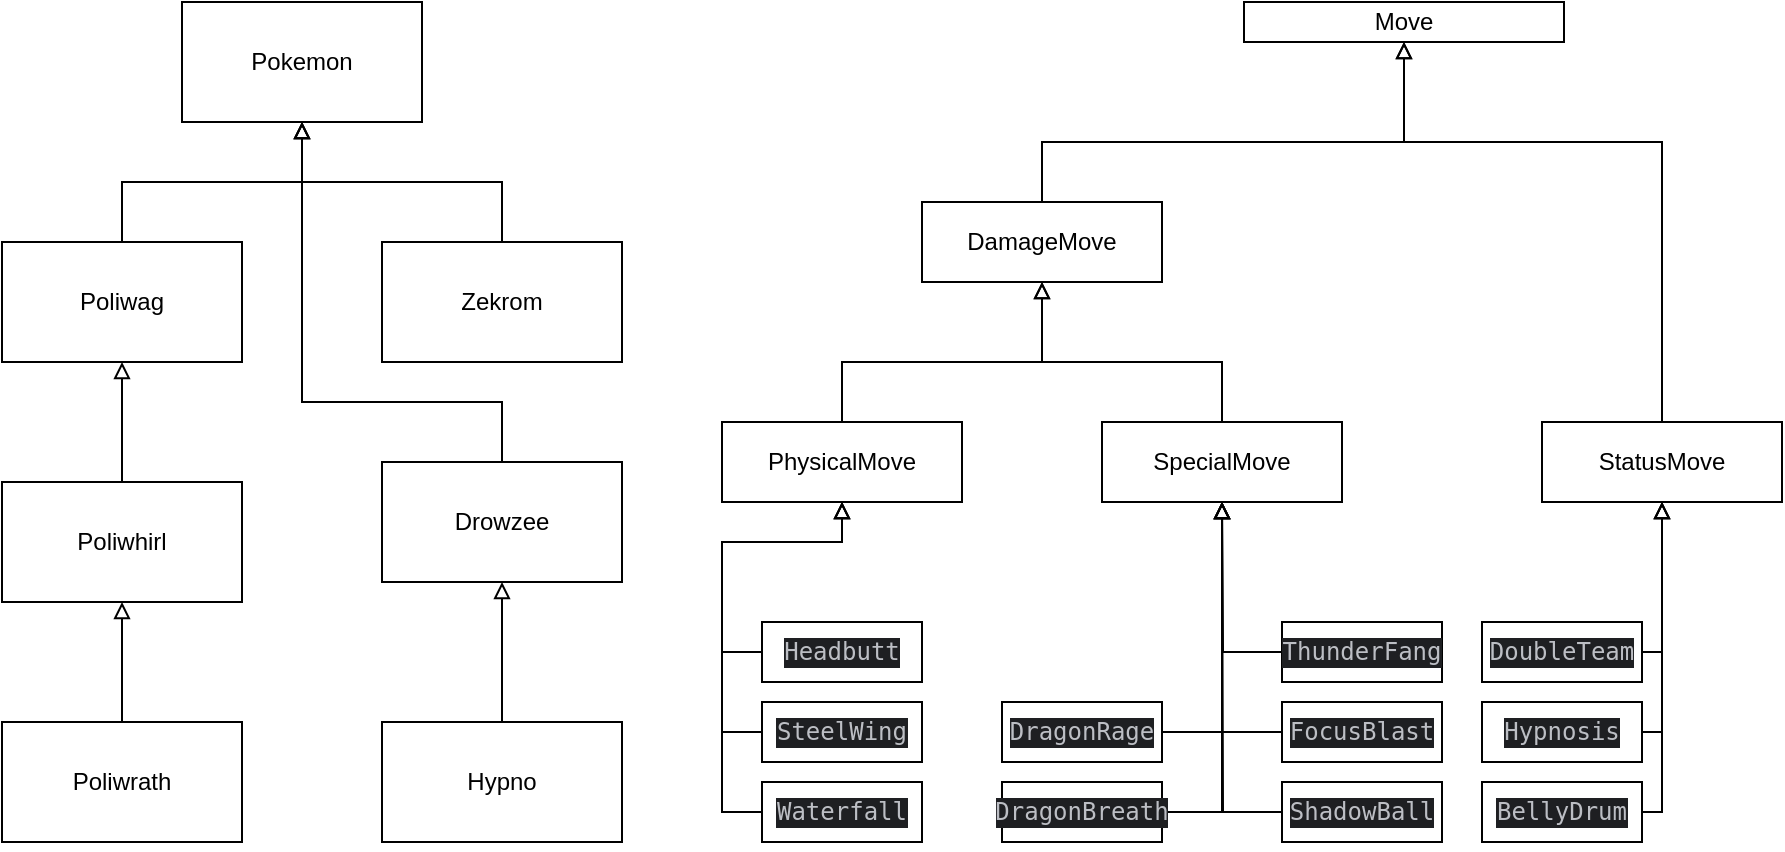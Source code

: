 <mxfile version="22.1.3" type="device">
  <diagram name="Page-1" id="19d8dcba-68ad-dc05-1034-9cf7b2a963f6">
    <mxGraphModel dx="641" dy="364" grid="0" gridSize="10" guides="1" tooltips="1" connect="1" arrows="1" fold="1" page="1" pageScale="1" pageWidth="1100" pageHeight="850" background="#FFFFFF" math="0" shadow="0">
      <root>
        <mxCell id="0" />
        <mxCell id="1" parent="0" />
        <mxCell id="j7NFdqY-3M7RdoinRNLt-10" style="edgeStyle=orthogonalEdgeStyle;rounded=0;orthogonalLoop=1;jettySize=auto;html=1;entryX=0.5;entryY=1;entryDx=0;entryDy=0;endArrow=block;endFill=0;" parent="1" source="j7NFdqY-3M7RdoinRNLt-4" target="j7NFdqY-3M7RdoinRNLt-5" edge="1">
          <mxGeometry relative="1" as="geometry">
            <Array as="points">
              <mxPoint x="80" y="716" />
              <mxPoint x="80" y="716" />
            </Array>
          </mxGeometry>
        </mxCell>
        <mxCell id="j7NFdqY-3M7RdoinRNLt-4" value="Poliwrath" style="rounded=0;whiteSpace=wrap;html=1;" parent="1" vertex="1">
          <mxGeometry x="20" y="740" width="120" height="60" as="geometry" />
        </mxCell>
        <mxCell id="j7NFdqY-3M7RdoinRNLt-9" style="edgeStyle=orthogonalEdgeStyle;rounded=0;orthogonalLoop=1;jettySize=auto;html=1;entryX=0.5;entryY=1;entryDx=0;entryDy=0;endArrow=block;endFill=0;" parent="1" source="j7NFdqY-3M7RdoinRNLt-5" target="j7NFdqY-3M7RdoinRNLt-11" edge="1">
          <mxGeometry relative="1" as="geometry">
            <mxPoint x="100" y="560" as="targetPoint" />
          </mxGeometry>
        </mxCell>
        <mxCell id="j7NFdqY-3M7RdoinRNLt-5" value="Poliwhirl" style="rounded=0;whiteSpace=wrap;html=1;" parent="1" vertex="1">
          <mxGeometry x="20" y="620" width="120" height="60" as="geometry" />
        </mxCell>
        <mxCell id="j7NFdqY-3M7RdoinRNLt-18" style="edgeStyle=orthogonalEdgeStyle;rounded=0;orthogonalLoop=1;jettySize=auto;html=1;entryX=0.5;entryY=1;entryDx=0;entryDy=0;endArrow=block;endFill=0;" parent="1" source="j7NFdqY-3M7RdoinRNLt-11" target="j7NFdqY-3M7RdoinRNLt-17" edge="1">
          <mxGeometry relative="1" as="geometry" />
        </mxCell>
        <mxCell id="j7NFdqY-3M7RdoinRNLt-11" value="Poliwag" style="rounded=0;whiteSpace=wrap;html=1;" parent="1" vertex="1">
          <mxGeometry x="20" y="500" width="120" height="60" as="geometry" />
        </mxCell>
        <mxCell id="j7NFdqY-3M7RdoinRNLt-15" style="edgeStyle=orthogonalEdgeStyle;rounded=0;orthogonalLoop=1;jettySize=auto;html=1;entryX=0.5;entryY=1;entryDx=0;entryDy=0;endArrow=block;endFill=0;" parent="1" source="j7NFdqY-3M7RdoinRNLt-13" target="j7NFdqY-3M7RdoinRNLt-14" edge="1">
          <mxGeometry relative="1" as="geometry" />
        </mxCell>
        <mxCell id="j7NFdqY-3M7RdoinRNLt-13" value="Hypno" style="rounded=0;whiteSpace=wrap;html=1;" parent="1" vertex="1">
          <mxGeometry x="210" y="740" width="120" height="60" as="geometry" />
        </mxCell>
        <mxCell id="j7NFdqY-3M7RdoinRNLt-20" style="edgeStyle=orthogonalEdgeStyle;rounded=0;orthogonalLoop=1;jettySize=auto;html=1;entryX=0.5;entryY=1;entryDx=0;entryDy=0;endArrow=block;endFill=0;" parent="1" source="j7NFdqY-3M7RdoinRNLt-14" target="j7NFdqY-3M7RdoinRNLt-17" edge="1">
          <mxGeometry relative="1" as="geometry">
            <mxPoint x="170" y="470" as="targetPoint" />
            <Array as="points">
              <mxPoint x="270" y="580" />
              <mxPoint x="170" y="580" />
            </Array>
          </mxGeometry>
        </mxCell>
        <mxCell id="j7NFdqY-3M7RdoinRNLt-14" value="Drowzee" style="rounded=0;whiteSpace=wrap;html=1;" parent="1" vertex="1">
          <mxGeometry x="210" y="610" width="120" height="60" as="geometry" />
        </mxCell>
        <mxCell id="j7NFdqY-3M7RdoinRNLt-19" style="edgeStyle=orthogonalEdgeStyle;rounded=0;orthogonalLoop=1;jettySize=auto;html=1;entryX=0.5;entryY=1;entryDx=0;entryDy=0;endArrow=block;endFill=0;" parent="1" source="j7NFdqY-3M7RdoinRNLt-16" target="j7NFdqY-3M7RdoinRNLt-17" edge="1">
          <mxGeometry relative="1" as="geometry" />
        </mxCell>
        <mxCell id="j7NFdqY-3M7RdoinRNLt-16" value="Zekrom" style="rounded=0;whiteSpace=wrap;html=1;" parent="1" vertex="1">
          <mxGeometry x="210" y="500" width="120" height="60" as="geometry" />
        </mxCell>
        <mxCell id="j7NFdqY-3M7RdoinRNLt-17" value="Pokemon" style="rounded=0;whiteSpace=wrap;html=1;" parent="1" vertex="1">
          <mxGeometry x="110" y="380" width="120" height="60" as="geometry" />
        </mxCell>
        <mxCell id="j7NFdqY-3M7RdoinRNLt-30" style="edgeStyle=orthogonalEdgeStyle;rounded=0;orthogonalLoop=1;jettySize=auto;html=1;entryX=0.5;entryY=1;entryDx=0;entryDy=0;endArrow=block;endFill=0;" parent="1" source="j7NFdqY-3M7RdoinRNLt-23" target="j7NFdqY-3M7RdoinRNLt-24" edge="1">
          <mxGeometry relative="1" as="geometry">
            <Array as="points">
              <mxPoint x="380" y="785" />
              <mxPoint x="380" y="650" />
              <mxPoint x="440" y="650" />
            </Array>
          </mxGeometry>
        </mxCell>
        <mxCell id="j7NFdqY-3M7RdoinRNLt-23" value="&lt;div style=&quot;background-color:#1e1f22;color:#bcbec4&quot;&gt;&lt;pre style=&quot;font-family:&#39;JetBrains Mono&#39;,monospace;font-size:9,8pt;&quot;&gt;Waterfall&lt;/pre&gt;&lt;/div&gt;" style="rounded=0;whiteSpace=wrap;html=1;" parent="1" vertex="1">
          <mxGeometry x="400" y="770" width="80" height="30" as="geometry" />
        </mxCell>
        <mxCell id="j7NFdqY-3M7RdoinRNLt-34" style="edgeStyle=orthogonalEdgeStyle;rounded=0;orthogonalLoop=1;jettySize=auto;html=1;entryX=0.5;entryY=1;entryDx=0;entryDy=0;endArrow=block;endFill=0;" parent="1" source="j7NFdqY-3M7RdoinRNLt-24" target="j7NFdqY-3M7RdoinRNLt-33" edge="1">
          <mxGeometry relative="1" as="geometry">
            <mxPoint x="540" y="520" as="targetPoint" />
            <Array as="points">
              <mxPoint x="440" y="560" />
              <mxPoint x="540" y="560" />
            </Array>
          </mxGeometry>
        </mxCell>
        <mxCell id="j7NFdqY-3M7RdoinRNLt-24" value="PhysicalMove" style="rounded=0;whiteSpace=wrap;html=1;" parent="1" vertex="1">
          <mxGeometry x="380" y="590" width="120" height="40" as="geometry" />
        </mxCell>
        <mxCell id="j7NFdqY-3M7RdoinRNLt-31" style="edgeStyle=orthogonalEdgeStyle;rounded=0;orthogonalLoop=1;jettySize=auto;html=1;entryX=0.5;entryY=1;entryDx=0;entryDy=0;endArrow=block;endFill=0;" parent="1" source="j7NFdqY-3M7RdoinRNLt-26" target="j7NFdqY-3M7RdoinRNLt-24" edge="1">
          <mxGeometry relative="1" as="geometry">
            <Array as="points">
              <mxPoint x="380" y="745" />
              <mxPoint x="380" y="650" />
              <mxPoint x="440" y="650" />
            </Array>
          </mxGeometry>
        </mxCell>
        <mxCell id="j7NFdqY-3M7RdoinRNLt-26" value="&lt;div style=&quot;background-color:#1e1f22;color:#bcbec4&quot;&gt;&lt;pre style=&quot;font-family:&#39;JetBrains Mono&#39;,monospace;font-size:9,8pt;&quot;&gt;SteelWing&lt;/pre&gt;&lt;/div&gt;" style="rounded=0;whiteSpace=wrap;html=1;" parent="1" vertex="1">
          <mxGeometry x="400" y="730" width="80" height="30" as="geometry" />
        </mxCell>
        <mxCell id="j7NFdqY-3M7RdoinRNLt-32" style="edgeStyle=orthogonalEdgeStyle;rounded=0;orthogonalLoop=1;jettySize=auto;html=1;entryX=0.5;entryY=1;entryDx=0;entryDy=0;endArrow=block;endFill=0;" parent="1" source="j7NFdqY-3M7RdoinRNLt-28" target="j7NFdqY-3M7RdoinRNLt-24" edge="1">
          <mxGeometry relative="1" as="geometry">
            <Array as="points">
              <mxPoint x="380" y="705" />
              <mxPoint x="380" y="650" />
              <mxPoint x="440" y="650" />
            </Array>
          </mxGeometry>
        </mxCell>
        <mxCell id="j7NFdqY-3M7RdoinRNLt-28" value="&lt;div style=&quot;background-color:#1e1f22;color:#bcbec4&quot;&gt;&lt;pre style=&quot;font-family:&#39;JetBrains Mono&#39;,monospace;font-size:9,8pt;&quot;&gt;Headbutt&lt;/pre&gt;&lt;/div&gt;" style="rounded=0;whiteSpace=wrap;html=1;" parent="1" vertex="1">
          <mxGeometry x="400" y="690" width="80" height="30" as="geometry" />
        </mxCell>
        <mxCell id="j7NFdqY-3M7RdoinRNLt-60" style="edgeStyle=orthogonalEdgeStyle;rounded=0;orthogonalLoop=1;jettySize=auto;html=1;entryX=0.5;entryY=1;entryDx=0;entryDy=0;endArrow=block;endFill=0;" parent="1" source="j7NFdqY-3M7RdoinRNLt-33" target="j7NFdqY-3M7RdoinRNLt-58" edge="1">
          <mxGeometry relative="1" as="geometry">
            <Array as="points">
              <mxPoint x="540" y="450" />
              <mxPoint x="721" y="450" />
            </Array>
          </mxGeometry>
        </mxCell>
        <mxCell id="j7NFdqY-3M7RdoinRNLt-33" value="DamageMove" style="rounded=0;whiteSpace=wrap;html=1;" parent="1" vertex="1">
          <mxGeometry x="480" y="480" width="120" height="40" as="geometry" />
        </mxCell>
        <mxCell id="j7NFdqY-3M7RdoinRNLt-37" style="edgeStyle=orthogonalEdgeStyle;rounded=0;orthogonalLoop=1;jettySize=auto;html=1;entryX=0.5;entryY=1;entryDx=0;entryDy=0;endArrow=block;endFill=0;" parent="1" source="j7NFdqY-3M7RdoinRNLt-36" target="j7NFdqY-3M7RdoinRNLt-33" edge="1">
          <mxGeometry relative="1" as="geometry">
            <Array as="points">
              <mxPoint x="630" y="560" />
              <mxPoint x="540" y="560" />
            </Array>
          </mxGeometry>
        </mxCell>
        <mxCell id="j7NFdqY-3M7RdoinRNLt-36" value="SpecialMove" style="rounded=0;whiteSpace=wrap;html=1;" parent="1" vertex="1">
          <mxGeometry x="570" y="590" width="120" height="40" as="geometry" />
        </mxCell>
        <mxCell id="j7NFdqY-3M7RdoinRNLt-44" style="edgeStyle=orthogonalEdgeStyle;rounded=0;orthogonalLoop=1;jettySize=auto;html=1;entryX=0.5;entryY=1;entryDx=0;entryDy=0;endArrow=block;endFill=0;" parent="1" source="j7NFdqY-3M7RdoinRNLt-38" target="j7NFdqY-3M7RdoinRNLt-36" edge="1">
          <mxGeometry relative="1" as="geometry">
            <Array as="points">
              <mxPoint x="630" y="785" />
            </Array>
          </mxGeometry>
        </mxCell>
        <mxCell id="j7NFdqY-3M7RdoinRNLt-38" value="&lt;div style=&quot;background-color:#1e1f22;color:#bcbec4&quot;&gt;&lt;pre style=&quot;font-family:&#39;JetBrains Mono&#39;,monospace;font-size:9,8pt;&quot;&gt;DragonBreath&lt;/pre&gt;&lt;/div&gt;" style="rounded=0;whiteSpace=wrap;html=1;" parent="1" vertex="1">
          <mxGeometry x="520" y="770" width="80" height="30" as="geometry" />
        </mxCell>
        <mxCell id="j7NFdqY-3M7RdoinRNLt-47" style="edgeStyle=orthogonalEdgeStyle;rounded=0;orthogonalLoop=1;jettySize=auto;html=1;entryX=0.5;entryY=1;entryDx=0;entryDy=0;endArrow=block;endFill=0;" parent="1" source="j7NFdqY-3M7RdoinRNLt-39" target="j7NFdqY-3M7RdoinRNLt-36" edge="1">
          <mxGeometry relative="1" as="geometry">
            <Array as="points">
              <mxPoint x="630" y="745" />
            </Array>
          </mxGeometry>
        </mxCell>
        <mxCell id="j7NFdqY-3M7RdoinRNLt-39" value="&lt;div style=&quot;background-color:#1e1f22;color:#bcbec4&quot;&gt;&lt;pre style=&quot;font-family:&#39;JetBrains Mono&#39;,monospace;font-size:9,8pt;&quot;&gt;DragonRage&lt;/pre&gt;&lt;/div&gt;" style="rounded=0;whiteSpace=wrap;html=1;" parent="1" vertex="1">
          <mxGeometry x="520" y="730" width="80" height="30" as="geometry" />
        </mxCell>
        <mxCell id="j7NFdqY-3M7RdoinRNLt-46" style="edgeStyle=orthogonalEdgeStyle;rounded=0;orthogonalLoop=1;jettySize=auto;html=1;entryX=0.5;entryY=1;entryDx=0;entryDy=0;endArrow=block;endFill=0;" parent="1" source="j7NFdqY-3M7RdoinRNLt-40" target="j7NFdqY-3M7RdoinRNLt-36" edge="1">
          <mxGeometry relative="1" as="geometry">
            <Array as="points">
              <mxPoint x="630" y="745" />
            </Array>
          </mxGeometry>
        </mxCell>
        <mxCell id="j7NFdqY-3M7RdoinRNLt-40" value="&lt;div style=&quot;background-color:#1e1f22;color:#bcbec4&quot;&gt;&lt;pre style=&quot;font-family:&#39;JetBrains Mono&#39;,monospace;font-size:9,8pt;&quot;&gt;FocusBlast&lt;/pre&gt;&lt;/div&gt;" style="rounded=0;whiteSpace=wrap;html=1;" parent="1" vertex="1">
          <mxGeometry x="660" y="730" width="80" height="30" as="geometry" />
        </mxCell>
        <mxCell id="j7NFdqY-3M7RdoinRNLt-45" style="edgeStyle=orthogonalEdgeStyle;rounded=0;orthogonalLoop=1;jettySize=auto;html=1;endArrow=block;endFill=0;" parent="1" source="j7NFdqY-3M7RdoinRNLt-41" edge="1">
          <mxGeometry relative="1" as="geometry">
            <mxPoint x="630" y="630" as="targetPoint" />
          </mxGeometry>
        </mxCell>
        <mxCell id="j7NFdqY-3M7RdoinRNLt-41" value="&lt;div style=&quot;background-color:#1e1f22;color:#bcbec4&quot;&gt;&lt;pre style=&quot;font-family:&#39;JetBrains Mono&#39;,monospace;font-size:9,8pt;&quot;&gt;ShadowBall&lt;/pre&gt;&lt;/div&gt;" style="rounded=0;whiteSpace=wrap;html=1;" parent="1" vertex="1">
          <mxGeometry x="660" y="770" width="80" height="30" as="geometry" />
        </mxCell>
        <mxCell id="j7NFdqY-3M7RdoinRNLt-48" style="edgeStyle=orthogonalEdgeStyle;rounded=0;orthogonalLoop=1;jettySize=auto;html=1;endArrow=block;endFill=0;" parent="1" source="j7NFdqY-3M7RdoinRNLt-43" edge="1">
          <mxGeometry relative="1" as="geometry">
            <mxPoint x="630" y="630" as="targetPoint" />
          </mxGeometry>
        </mxCell>
        <mxCell id="j7NFdqY-3M7RdoinRNLt-43" value="&lt;div style=&quot;background-color:#1e1f22;color:#bcbec4&quot;&gt;&lt;pre style=&quot;font-family:&#39;JetBrains Mono&#39;,monospace;font-size:9,8pt;&quot;&gt;ThunderFang&lt;/pre&gt;&lt;/div&gt;" style="rounded=0;whiteSpace=wrap;html=1;" parent="1" vertex="1">
          <mxGeometry x="660" y="690" width="80" height="30" as="geometry" />
        </mxCell>
        <mxCell id="j7NFdqY-3M7RdoinRNLt-59" style="edgeStyle=orthogonalEdgeStyle;rounded=0;orthogonalLoop=1;jettySize=auto;html=1;entryX=0.5;entryY=1;entryDx=0;entryDy=0;endArrow=block;endFill=0;" parent="1" source="j7NFdqY-3M7RdoinRNLt-49" target="j7NFdqY-3M7RdoinRNLt-58" edge="1">
          <mxGeometry relative="1" as="geometry">
            <Array as="points">
              <mxPoint x="850" y="450" />
              <mxPoint x="721" y="450" />
            </Array>
          </mxGeometry>
        </mxCell>
        <mxCell id="j7NFdqY-3M7RdoinRNLt-49" value="StatusMove" style="rounded=0;whiteSpace=wrap;html=1;" parent="1" vertex="1">
          <mxGeometry x="790" y="590" width="120" height="40" as="geometry" />
        </mxCell>
        <mxCell id="j7NFdqY-3M7RdoinRNLt-53" style="edgeStyle=orthogonalEdgeStyle;rounded=0;orthogonalLoop=1;jettySize=auto;html=1;entryX=0.5;entryY=1;entryDx=0;entryDy=0;endArrow=block;endFill=0;" parent="1" source="j7NFdqY-3M7RdoinRNLt-50" target="j7NFdqY-3M7RdoinRNLt-49" edge="1">
          <mxGeometry relative="1" as="geometry">
            <mxPoint x="850" y="640" as="targetPoint" />
            <Array as="points">
              <mxPoint x="850" y="745" />
            </Array>
          </mxGeometry>
        </mxCell>
        <mxCell id="j7NFdqY-3M7RdoinRNLt-50" value="&lt;div style=&quot;background-color:#1e1f22;color:#bcbec4&quot;&gt;&lt;pre style=&quot;font-family:&#39;JetBrains Mono&#39;,monospace;font-size:9,8pt;&quot;&gt;Hypnosis&lt;/pre&gt;&lt;/div&gt;" style="rounded=0;whiteSpace=wrap;html=1;" parent="1" vertex="1">
          <mxGeometry x="760" y="730" width="80" height="30" as="geometry" />
        </mxCell>
        <mxCell id="j7NFdqY-3M7RdoinRNLt-54" style="edgeStyle=orthogonalEdgeStyle;rounded=0;orthogonalLoop=1;jettySize=auto;html=1;entryX=0.5;entryY=1;entryDx=0;entryDy=0;endArrow=block;endFill=0;" parent="1" source="j7NFdqY-3M7RdoinRNLt-52" target="j7NFdqY-3M7RdoinRNLt-49" edge="1">
          <mxGeometry relative="1" as="geometry">
            <mxPoint x="870" y="650" as="targetPoint" />
            <Array as="points">
              <mxPoint x="850" y="705" />
            </Array>
          </mxGeometry>
        </mxCell>
        <mxCell id="j7NFdqY-3M7RdoinRNLt-52" value="&lt;div style=&quot;background-color:#1e1f22;color:#bcbec4&quot;&gt;&lt;pre style=&quot;font-family:&#39;JetBrains Mono&#39;,monospace;font-size:9,8pt;&quot;&gt;DoubleTeam&lt;/pre&gt;&lt;/div&gt;" style="rounded=0;whiteSpace=wrap;html=1;" parent="1" vertex="1">
          <mxGeometry x="760" y="690" width="80" height="30" as="geometry" />
        </mxCell>
        <mxCell id="j7NFdqY-3M7RdoinRNLt-57" style="edgeStyle=orthogonalEdgeStyle;rounded=0;orthogonalLoop=1;jettySize=auto;html=1;entryX=0.5;entryY=1;entryDx=0;entryDy=0;endArrow=block;endFill=0;" parent="1" source="j7NFdqY-3M7RdoinRNLt-56" target="j7NFdqY-3M7RdoinRNLt-49" edge="1">
          <mxGeometry relative="1" as="geometry">
            <Array as="points">
              <mxPoint x="850" y="785" />
            </Array>
          </mxGeometry>
        </mxCell>
        <mxCell id="j7NFdqY-3M7RdoinRNLt-56" value="&lt;div style=&quot;background-color:#1e1f22;color:#bcbec4&quot;&gt;&lt;pre style=&quot;font-family:&#39;JetBrains Mono&#39;,monospace;font-size:9,8pt;&quot;&gt;BellyDrum&lt;/pre&gt;&lt;/div&gt;" style="rounded=0;whiteSpace=wrap;html=1;" parent="1" vertex="1">
          <mxGeometry x="760" y="770" width="80" height="30" as="geometry" />
        </mxCell>
        <mxCell id="j7NFdqY-3M7RdoinRNLt-58" value="Move&lt;br&gt;" style="rounded=0;whiteSpace=wrap;html=1;" parent="1" vertex="1">
          <mxGeometry x="641" y="380" width="160" height="20" as="geometry" />
        </mxCell>
      </root>
    </mxGraphModel>
  </diagram>
</mxfile>
